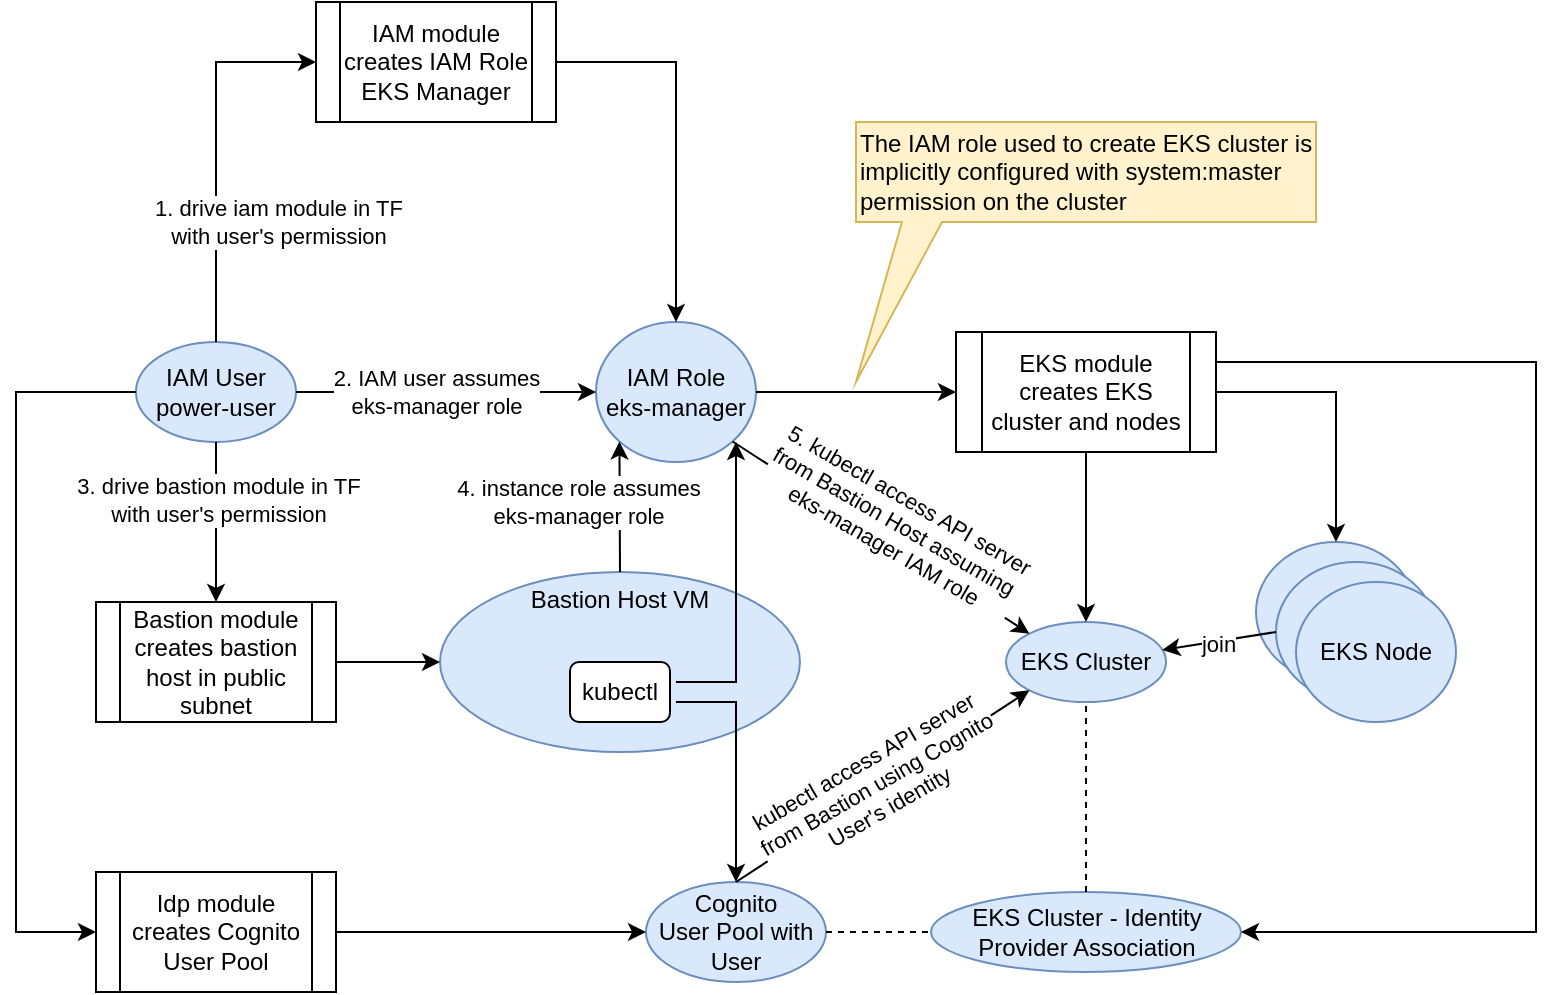 <mxfile version="24.7.5" pages="2">
  <diagram id="qEaYg0vnG1Df4BqtkmKq" name="Page-1">
    <mxGraphModel dx="941" dy="660" grid="1" gridSize="10" guides="1" tooltips="1" connect="1" arrows="1" fold="1" page="1" pageScale="1" pageWidth="850" pageHeight="1100" math="0" shadow="0">
      <root>
        <mxCell id="0" />
        <mxCell id="1" parent="0" />
        <mxCell id="S7LP_7hjKwnE1voikWmX-1" value="IAM User&lt;br&gt;power-user" style="ellipse;whiteSpace=wrap;html=1;fillColor=#dae8fc;strokeColor=#6c8ebf;" parent="1" vertex="1">
          <mxGeometry x="70" y="180" width="80" height="50" as="geometry" />
        </mxCell>
        <mxCell id="S7LP_7hjKwnE1voikWmX-2" value="IAM Role&lt;br&gt;eks-manager" style="ellipse;whiteSpace=wrap;html=1;fillColor=#dae8fc;strokeColor=#6c8ebf;" parent="1" vertex="1">
          <mxGeometry x="300" y="170" width="80" height="70" as="geometry" />
        </mxCell>
        <mxCell id="S7LP_7hjKwnE1voikWmX-3" value="IAM module creates IAM Role&lt;br&gt;EKS Manager" style="shape=process;whiteSpace=wrap;html=1;backgroundOutline=1;" parent="1" vertex="1">
          <mxGeometry x="160" y="10" width="120" height="60" as="geometry" />
        </mxCell>
        <mxCell id="S7LP_7hjKwnE1voikWmX-4" value="" style="endArrow=classic;html=1;rounded=0;exitX=0.5;exitY=0;exitDx=0;exitDy=0;entryX=0;entryY=0.5;entryDx=0;entryDy=0;" parent="1" source="S7LP_7hjKwnE1voikWmX-1" target="S7LP_7hjKwnE1voikWmX-3" edge="1">
          <mxGeometry width="50" height="50" relative="1" as="geometry">
            <mxPoint x="170" y="140" as="sourcePoint" />
            <mxPoint x="220" y="90" as="targetPoint" />
            <Array as="points">
              <mxPoint x="110" y="40" />
            </Array>
          </mxGeometry>
        </mxCell>
        <mxCell id="S7LP_7hjKwnE1voikWmX-5" value="1. drive iam module in TF&lt;br&gt;with user&#39;s permission" style="edgeLabel;html=1;align=center;verticalAlign=middle;resizable=0;points=[];" parent="S7LP_7hjKwnE1voikWmX-4" vertex="1" connectable="0">
          <mxGeometry x="-0.386" y="1" relative="1" as="geometry">
            <mxPoint x="32" y="-2" as="offset" />
          </mxGeometry>
        </mxCell>
        <mxCell id="S7LP_7hjKwnE1voikWmX-8" value="" style="endArrow=classic;html=1;rounded=0;exitX=1;exitY=0.5;exitDx=0;exitDy=0;entryX=0;entryY=0.5;entryDx=0;entryDy=0;" parent="1" source="S7LP_7hjKwnE1voikWmX-1" target="S7LP_7hjKwnE1voikWmX-2" edge="1">
          <mxGeometry width="50" height="50" relative="1" as="geometry">
            <mxPoint x="210" y="90" as="sourcePoint" />
            <mxPoint x="260" y="40" as="targetPoint" />
          </mxGeometry>
        </mxCell>
        <mxCell id="S7LP_7hjKwnE1voikWmX-9" value="2. IAM user assumes &lt;br&gt;eks-manager role" style="edgeLabel;html=1;align=center;verticalAlign=middle;resizable=0;points=[];rotation=0;" parent="S7LP_7hjKwnE1voikWmX-8" vertex="1" connectable="0">
          <mxGeometry x="-0.431" relative="1" as="geometry">
            <mxPoint x="27" as="offset" />
          </mxGeometry>
        </mxCell>
        <mxCell id="S7LP_7hjKwnE1voikWmX-11" value="EKS module creates EKS cluster and nodes" style="shape=process;whiteSpace=wrap;html=1;backgroundOutline=1;" parent="1" vertex="1">
          <mxGeometry x="480" y="175" width="130" height="60" as="geometry" />
        </mxCell>
        <mxCell id="S7LP_7hjKwnE1voikWmX-12" value="" style="endArrow=classic;html=1;rounded=0;exitX=1;exitY=0.5;exitDx=0;exitDy=0;entryX=0;entryY=0.5;entryDx=0;entryDy=0;" parent="1" source="S7LP_7hjKwnE1voikWmX-2" target="S7LP_7hjKwnE1voikWmX-11" edge="1">
          <mxGeometry width="50" height="50" relative="1" as="geometry">
            <mxPoint x="420" y="280" as="sourcePoint" />
            <mxPoint x="470" y="230" as="targetPoint" />
          </mxGeometry>
        </mxCell>
        <mxCell id="S7LP_7hjKwnE1voikWmX-13" value="EKS Cluster" style="ellipse;whiteSpace=wrap;html=1;fillColor=#dae8fc;strokeColor=#6c8ebf;" parent="1" vertex="1">
          <mxGeometry x="505" y="320" width="80" height="40" as="geometry" />
        </mxCell>
        <mxCell id="S7LP_7hjKwnE1voikWmX-14" value="EKS Node" style="ellipse;whiteSpace=wrap;html=1;fillColor=#dae8fc;strokeColor=#6c8ebf;" parent="1" vertex="1">
          <mxGeometry x="630" y="280" width="80" height="70" as="geometry" />
        </mxCell>
        <mxCell id="S7LP_7hjKwnE1voikWmX-15" value="EKS Node" style="ellipse;whiteSpace=wrap;html=1;fillColor=#dae8fc;strokeColor=#6c8ebf;" parent="1" vertex="1">
          <mxGeometry x="640" y="290" width="80" height="70" as="geometry" />
        </mxCell>
        <mxCell id="S7LP_7hjKwnE1voikWmX-16" value="EKS Node" style="ellipse;whiteSpace=wrap;html=1;fillColor=#dae8fc;strokeColor=#6c8ebf;" parent="1" vertex="1">
          <mxGeometry x="650" y="300" width="80" height="70" as="geometry" />
        </mxCell>
        <mxCell id="S7LP_7hjKwnE1voikWmX-17" value="" style="endArrow=classic;html=1;rounded=0;exitX=0;exitY=0.5;exitDx=0;exitDy=0;" parent="1" source="S7LP_7hjKwnE1voikWmX-15" target="S7LP_7hjKwnE1voikWmX-13" edge="1">
          <mxGeometry width="50" height="50" relative="1" as="geometry">
            <mxPoint x="680" y="300" as="sourcePoint" />
            <mxPoint x="730" y="250" as="targetPoint" />
          </mxGeometry>
        </mxCell>
        <mxCell id="S7LP_7hjKwnE1voikWmX-18" value="join" style="edgeLabel;html=1;align=center;verticalAlign=middle;resizable=0;points=[];" parent="S7LP_7hjKwnE1voikWmX-17" vertex="1" connectable="0">
          <mxGeometry x="0.297" y="-3" relative="1" as="geometry">
            <mxPoint x="8" y="3" as="offset" />
          </mxGeometry>
        </mxCell>
        <mxCell id="S7LP_7hjKwnE1voikWmX-19" value="" style="endArrow=classic;html=1;rounded=0;exitX=1;exitY=0.5;exitDx=0;exitDy=0;entryX=0.5;entryY=0;entryDx=0;entryDy=0;" parent="1" source="S7LP_7hjKwnE1voikWmX-11" target="S7LP_7hjKwnE1voikWmX-14" edge="1">
          <mxGeometry width="50" height="50" relative="1" as="geometry">
            <mxPoint x="680" y="340" as="sourcePoint" />
            <mxPoint x="730" y="290" as="targetPoint" />
            <Array as="points">
              <mxPoint x="670" y="205" />
            </Array>
          </mxGeometry>
        </mxCell>
        <mxCell id="S7LP_7hjKwnE1voikWmX-21" value="" style="endArrow=classic;html=1;rounded=0;exitX=0.5;exitY=1;exitDx=0;exitDy=0;entryX=0.5;entryY=0;entryDx=0;entryDy=0;" parent="1" source="S7LP_7hjKwnE1voikWmX-11" target="S7LP_7hjKwnE1voikWmX-13" edge="1">
          <mxGeometry width="50" height="50" relative="1" as="geometry">
            <mxPoint x="680" y="340" as="sourcePoint" />
            <mxPoint x="730" y="290" as="targetPoint" />
          </mxGeometry>
        </mxCell>
        <mxCell id="S7LP_7hjKwnE1voikWmX-22" value="Bastion module creates bastion host in public subnet" style="shape=process;whiteSpace=wrap;html=1;backgroundOutline=1;" parent="1" vertex="1">
          <mxGeometry x="50" y="310" width="120" height="60" as="geometry" />
        </mxCell>
        <mxCell id="S7LP_7hjKwnE1voikWmX-23" value="" style="endArrow=classic;html=1;rounded=0;exitX=0.5;exitY=1;exitDx=0;exitDy=0;entryX=0.5;entryY=0;entryDx=0;entryDy=0;" parent="1" source="S7LP_7hjKwnE1voikWmX-1" target="S7LP_7hjKwnE1voikWmX-22" edge="1">
          <mxGeometry width="50" height="50" relative="1" as="geometry">
            <mxPoint x="370" y="430" as="sourcePoint" />
            <mxPoint x="420" y="380" as="targetPoint" />
          </mxGeometry>
        </mxCell>
        <mxCell id="S7LP_7hjKwnE1voikWmX-24" value="3. drive bastion module in TF&lt;br&gt;with user&#39;s permission" style="edgeLabel;html=1;align=center;verticalAlign=middle;resizable=0;points=[];" parent="S7LP_7hjKwnE1voikWmX-23" vertex="1" connectable="0">
          <mxGeometry x="-0.288" y="1" relative="1" as="geometry">
            <mxPoint as="offset" />
          </mxGeometry>
        </mxCell>
        <mxCell id="S7LP_7hjKwnE1voikWmX-26" value="Bastion Host VM" style="ellipse;whiteSpace=wrap;html=1;verticalAlign=top;fillColor=#dae8fc;strokeColor=#6c8ebf;" parent="1" vertex="1">
          <mxGeometry x="222" y="295" width="180" height="90" as="geometry" />
        </mxCell>
        <mxCell id="S7LP_7hjKwnE1voikWmX-27" value="" style="endArrow=classic;html=1;rounded=0;exitX=1;exitY=0.5;exitDx=0;exitDy=0;entryX=0;entryY=0.5;entryDx=0;entryDy=0;" parent="1" source="S7LP_7hjKwnE1voikWmX-22" target="S7LP_7hjKwnE1voikWmX-26" edge="1">
          <mxGeometry width="50" height="50" relative="1" as="geometry">
            <mxPoint x="300" y="360" as="sourcePoint" />
            <mxPoint x="350" y="310" as="targetPoint" />
          </mxGeometry>
        </mxCell>
        <mxCell id="S7LP_7hjKwnE1voikWmX-28" value="" style="endArrow=classic;html=1;rounded=0;exitX=0.5;exitY=0;exitDx=0;exitDy=0;entryX=0;entryY=1;entryDx=0;entryDy=0;" parent="1" source="S7LP_7hjKwnE1voikWmX-26" target="S7LP_7hjKwnE1voikWmX-2" edge="1">
          <mxGeometry width="50" height="50" relative="1" as="geometry">
            <mxPoint x="300" y="360" as="sourcePoint" />
            <mxPoint x="350" y="310" as="targetPoint" />
          </mxGeometry>
        </mxCell>
        <mxCell id="S7LP_7hjKwnE1voikWmX-29" value="4. instance role assumes &lt;br&gt;eks-manager role" style="edgeLabel;html=1;align=center;verticalAlign=middle;resizable=0;points=[];rotation=0;" parent="S7LP_7hjKwnE1voikWmX-28" vertex="1" connectable="0">
          <mxGeometry x="-0.312" y="1" relative="1" as="geometry">
            <mxPoint x="-20" y="-13" as="offset" />
          </mxGeometry>
        </mxCell>
        <mxCell id="S7LP_7hjKwnE1voikWmX-30" value="" style="endArrow=classic;html=1;rounded=0;exitX=1;exitY=1;exitDx=0;exitDy=0;entryX=0;entryY=0;entryDx=0;entryDy=0;" parent="1" source="S7LP_7hjKwnE1voikWmX-2" target="S7LP_7hjKwnE1voikWmX-13" edge="1">
          <mxGeometry width="50" height="50" relative="1" as="geometry">
            <mxPoint x="300" y="350" as="sourcePoint" />
            <mxPoint x="470" y="430" as="targetPoint" />
          </mxGeometry>
        </mxCell>
        <mxCell id="S7LP_7hjKwnE1voikWmX-31" value="5. kubectl access API server&lt;br&gt;from Bastion Host assuming&amp;nbsp;&lt;br&gt;eks-manager IAM role" style="edgeLabel;html=1;align=center;verticalAlign=middle;resizable=0;points=[];rotation=30;" parent="S7LP_7hjKwnE1voikWmX-30" vertex="1" connectable="0">
          <mxGeometry x="-0.435" y="-1" relative="1" as="geometry">
            <mxPoint x="40" y="12" as="offset" />
          </mxGeometry>
        </mxCell>
        <mxCell id="S7LP_7hjKwnE1voikWmX-32" value="The IAM role used to create EKS cluster is implicitly configured with system:master permission on the cluster" style="shape=callout;whiteSpace=wrap;html=1;perimeter=calloutPerimeter;size=80;position=0.1;position2=0;base=20;align=left;fillColor=#fff2cc;strokeColor=#d6b656;" parent="1" vertex="1">
          <mxGeometry x="430" y="70" width="230" height="130" as="geometry" />
        </mxCell>
        <mxCell id="S7LP_7hjKwnE1voikWmX-33" value="" style="endArrow=classic;html=1;rounded=0;exitX=1;exitY=0.5;exitDx=0;exitDy=0;" parent="1" source="S7LP_7hjKwnE1voikWmX-3" edge="1">
          <mxGeometry width="50" height="50" relative="1" as="geometry">
            <mxPoint x="320" y="360" as="sourcePoint" />
            <mxPoint x="340" y="170" as="targetPoint" />
            <Array as="points">
              <mxPoint x="340" y="40" />
            </Array>
          </mxGeometry>
        </mxCell>
        <mxCell id="S7LP_7hjKwnE1voikWmX-34" value="Idp module creates Cognito User Pool" style="shape=process;whiteSpace=wrap;html=1;backgroundOutline=1;" parent="1" vertex="1">
          <mxGeometry x="50" y="445" width="120" height="60" as="geometry" />
        </mxCell>
        <mxCell id="S7LP_7hjKwnE1voikWmX-35" value="" style="endArrow=classic;html=1;rounded=0;exitX=0;exitY=0.5;exitDx=0;exitDy=0;entryX=0;entryY=0.5;entryDx=0;entryDy=0;" parent="1" source="S7LP_7hjKwnE1voikWmX-1" target="S7LP_7hjKwnE1voikWmX-34" edge="1">
          <mxGeometry width="50" height="50" relative="1" as="geometry">
            <mxPoint x="320" y="390" as="sourcePoint" />
            <mxPoint x="370" y="340" as="targetPoint" />
            <Array as="points">
              <mxPoint x="10" y="205" />
              <mxPoint x="10" y="475" />
            </Array>
          </mxGeometry>
        </mxCell>
        <mxCell id="S7LP_7hjKwnE1voikWmX-37" value="Cognito&lt;br&gt;User Pool with User" style="ellipse;whiteSpace=wrap;html=1;fillColor=#dae8fc;strokeColor=#6c8ebf;" parent="1" vertex="1">
          <mxGeometry x="325" y="450" width="90" height="50" as="geometry" />
        </mxCell>
        <mxCell id="S7LP_7hjKwnE1voikWmX-38" value="" style="endArrow=classic;html=1;rounded=0;exitX=1;exitY=0.5;exitDx=0;exitDy=0;entryX=0;entryY=0.5;entryDx=0;entryDy=0;" parent="1" source="S7LP_7hjKwnE1voikWmX-34" target="S7LP_7hjKwnE1voikWmX-37" edge="1">
          <mxGeometry width="50" height="50" relative="1" as="geometry">
            <mxPoint x="320" y="390" as="sourcePoint" />
            <mxPoint x="370" y="340" as="targetPoint" />
          </mxGeometry>
        </mxCell>
        <mxCell id="S7LP_7hjKwnE1voikWmX-41" value="kubectl" style="rounded=1;whiteSpace=wrap;html=1;" parent="1" vertex="1">
          <mxGeometry x="287" y="340" width="50" height="30" as="geometry" />
        </mxCell>
        <mxCell id="S7LP_7hjKwnE1voikWmX-42" value="" style="endArrow=classic;html=1;rounded=0;" parent="1" edge="1">
          <mxGeometry width="50" height="50" relative="1" as="geometry">
            <mxPoint x="340" y="350" as="sourcePoint" />
            <mxPoint x="370" y="230" as="targetPoint" />
            <Array as="points">
              <mxPoint x="370" y="350" />
            </Array>
          </mxGeometry>
        </mxCell>
        <mxCell id="S7LP_7hjKwnE1voikWmX-43" value="" style="endArrow=classic;html=1;rounded=0;entryX=0.5;entryY=0;entryDx=0;entryDy=0;" parent="1" target="S7LP_7hjKwnE1voikWmX-37" edge="1">
          <mxGeometry width="50" height="50" relative="1" as="geometry">
            <mxPoint x="340" y="360" as="sourcePoint" />
            <mxPoint x="370" y="530" as="targetPoint" />
            <Array as="points">
              <mxPoint x="370" y="360" />
            </Array>
          </mxGeometry>
        </mxCell>
        <mxCell id="S7LP_7hjKwnE1voikWmX-44" value="" style="endArrow=classic;html=1;rounded=0;exitX=0.5;exitY=0;exitDx=0;exitDy=0;entryX=0;entryY=1;entryDx=0;entryDy=0;" parent="1" source="S7LP_7hjKwnE1voikWmX-37" target="S7LP_7hjKwnE1voikWmX-13" edge="1">
          <mxGeometry width="50" height="50" relative="1" as="geometry">
            <mxPoint x="320" y="390" as="sourcePoint" />
            <mxPoint x="370" y="340" as="targetPoint" />
          </mxGeometry>
        </mxCell>
        <mxCell id="S7LP_7hjKwnE1voikWmX-45" value="kubectl access API server&lt;br&gt;from Bastion using Cognito&lt;br&gt;User&#39;s identity" style="edgeLabel;html=1;align=center;verticalAlign=middle;resizable=0;points=[];rotation=-30;" parent="S7LP_7hjKwnE1voikWmX-44" vertex="1" connectable="0">
          <mxGeometry x="-0.228" y="1" relative="1" as="geometry">
            <mxPoint x="14" y="-11" as="offset" />
          </mxGeometry>
        </mxCell>
        <mxCell id="S7LP_7hjKwnE1voikWmX-46" value="EKS Cluster - Identity Provider Association" style="ellipse;whiteSpace=wrap;html=1;fillColor=#dae8fc;strokeColor=#6c8ebf;" parent="1" vertex="1">
          <mxGeometry x="467.5" y="455" width="155" height="40" as="geometry" />
        </mxCell>
        <mxCell id="S7LP_7hjKwnE1voikWmX-47" value="" style="endArrow=classic;html=1;rounded=0;exitX=1;exitY=0.25;exitDx=0;exitDy=0;entryX=1;entryY=0.5;entryDx=0;entryDy=0;" parent="1" source="S7LP_7hjKwnE1voikWmX-11" target="S7LP_7hjKwnE1voikWmX-46" edge="1">
          <mxGeometry width="50" height="50" relative="1" as="geometry">
            <mxPoint x="320" y="350" as="sourcePoint" />
            <mxPoint x="370" y="300" as="targetPoint" />
            <Array as="points">
              <mxPoint x="770" y="190" />
              <mxPoint x="770" y="475" />
            </Array>
          </mxGeometry>
        </mxCell>
        <mxCell id="S7LP_7hjKwnE1voikWmX-48" value="" style="endArrow=none;dashed=1;html=1;rounded=0;entryX=0.5;entryY=1;entryDx=0;entryDy=0;exitX=0.5;exitY=0;exitDx=0;exitDy=0;" parent="1" source="S7LP_7hjKwnE1voikWmX-46" target="S7LP_7hjKwnE1voikWmX-13" edge="1">
          <mxGeometry width="50" height="50" relative="1" as="geometry">
            <mxPoint x="320" y="350" as="sourcePoint" />
            <mxPoint x="370" y="300" as="targetPoint" />
          </mxGeometry>
        </mxCell>
        <mxCell id="S7LP_7hjKwnE1voikWmX-49" value="" style="endArrow=none;dashed=1;html=1;rounded=0;exitX=1;exitY=0.5;exitDx=0;exitDy=0;entryX=0;entryY=0.5;entryDx=0;entryDy=0;" parent="1" source="S7LP_7hjKwnE1voikWmX-37" target="S7LP_7hjKwnE1voikWmX-46" edge="1">
          <mxGeometry width="50" height="50" relative="1" as="geometry">
            <mxPoint x="320" y="350" as="sourcePoint" />
            <mxPoint x="370" y="300" as="targetPoint" />
          </mxGeometry>
        </mxCell>
      </root>
    </mxGraphModel>
  </diagram>
  <diagram id="roaL1yHawqUX9OIW1c_1" name="Page-2">
    <mxGraphModel dx="1881" dy="1320" grid="1" gridSize="10" guides="1" tooltips="1" connect="1" arrows="1" fold="1" page="1" pageScale="1" pageWidth="850" pageHeight="1100" math="0" shadow="0">
      <root>
        <mxCell id="0" />
        <mxCell id="1" parent="0" />
        <mxCell id="a4WXhvGr7TNpaGRsSG5m-40" value="" style="rounded=0;whiteSpace=wrap;html=1;" vertex="1" parent="1">
          <mxGeometry x="30" y="30" width="700" height="580" as="geometry" />
        </mxCell>
        <mxCell id="a4WXhvGr7TNpaGRsSG5m-1" value="PowerUser Identity&lt;div&gt;Terraform Execution Role&lt;/div&gt;" style="outlineConnect=0;dashed=0;verticalLabelPosition=middle;verticalAlign=middle;align=left;html=1;shape=mxgraph.aws3.iam;fillColor=#759C3E;gradientColor=none;labelPosition=right;" vertex="1" parent="1">
          <mxGeometry x="310" y="40" width="38" height="60" as="geometry" />
        </mxCell>
        <mxCell id="a4WXhvGr7TNpaGRsSG5m-2" value="" style="endArrow=classic;html=1;rounded=0;" edge="1" parent="1" source="a4WXhvGr7TNpaGRsSG5m-1" target="a4WXhvGr7TNpaGRsSG5m-11">
          <mxGeometry width="50" height="50" relative="1" as="geometry">
            <mxPoint x="310" y="250" as="sourcePoint" />
            <mxPoint x="360" y="200" as="targetPoint" />
            <Array as="points">
              <mxPoint x="330" y="160" />
            </Array>
          </mxGeometry>
        </mxCell>
        <mxCell id="a4WXhvGr7TNpaGRsSG5m-3" value="create" style="edgeLabel;html=1;align=center;verticalAlign=middle;resizable=0;points=[];" vertex="1" connectable="0" parent="a4WXhvGr7TNpaGRsSG5m-2">
          <mxGeometry x="-0.276" y="-1" relative="1" as="geometry">
            <mxPoint x="-36" y="-9" as="offset" />
          </mxGeometry>
        </mxCell>
        <mxCell id="a4WXhvGr7TNpaGRsSG5m-4" value="bastion-instance-role" style="sketch=0;outlineConnect=0;fontColor=#232F3E;gradientColor=none;fillColor=#DD344C;strokeColor=none;dashed=0;verticalLabelPosition=middle;verticalAlign=middle;align=left;html=1;fontSize=12;fontStyle=0;aspect=fixed;pointerEvents=1;shape=mxgraph.aws4.role;labelPosition=right;" vertex="1" parent="1">
          <mxGeometry x="425" y="200" width="53.18" height="30" as="geometry" />
        </mxCell>
        <mxCell id="a4WXhvGr7TNpaGRsSG5m-5" value="eks-manager-role" style="sketch=0;outlineConnect=0;fontColor=#232F3E;gradientColor=none;fillColor=#DD344C;strokeColor=none;dashed=0;verticalLabelPosition=top;verticalAlign=bottom;align=left;html=1;fontSize=12;fontStyle=0;aspect=fixed;pointerEvents=1;shape=mxgraph.aws4.role;labelPosition=right;" vertex="1" parent="1">
          <mxGeometry x="423.41" y="274" width="53.18" height="30" as="geometry" />
        </mxCell>
        <mxCell id="a4WXhvGr7TNpaGRsSG5m-6" value="&lt;div&gt;(service-linked)&lt;/div&gt;eks-cluster-role" style="sketch=0;outlineConnect=0;fontColor=#232F3E;gradientColor=none;fillColor=#DD344C;strokeColor=none;dashed=0;verticalLabelPosition=middle;verticalAlign=middle;align=left;html=1;fontSize=12;fontStyle=0;aspect=fixed;pointerEvents=1;shape=mxgraph.aws4.role;labelPosition=right;" vertex="1" parent="1">
          <mxGeometry x="550" y="336" width="53.18" height="30" as="geometry" />
        </mxCell>
        <mxCell id="a4WXhvGr7TNpaGRsSG5m-7" value="eks-node-role" style="sketch=0;outlineConnect=0;fontColor=#232F3E;gradientColor=none;fillColor=#DD344C;strokeColor=none;dashed=0;verticalLabelPosition=middle;verticalAlign=middle;align=left;html=1;fontSize=12;fontStyle=0;aspect=fixed;pointerEvents=1;shape=mxgraph.aws4.role;labelPosition=right;" vertex="1" parent="1">
          <mxGeometry x="532.41" y="570" width="53.18" height="30" as="geometry" />
        </mxCell>
        <mxCell id="a4WXhvGr7TNpaGRsSG5m-8" value="Bastion Host" style="outlineConnect=0;dashed=0;verticalLabelPosition=middle;verticalAlign=middle;align=left;html=1;shape=mxgraph.aws3.ec2;fillColor=#F58534;gradientColor=none;labelPosition=right;" vertex="1" parent="1">
          <mxGeometry x="430.34" y="120" width="42.5" height="43" as="geometry" />
        </mxCell>
        <mxCell id="a4WXhvGr7TNpaGRsSG5m-9" value="EKS Cluster" style="sketch=0;points=[[0,0,0],[0.25,0,0],[0.5,0,0],[0.75,0,0],[1,0,0],[0,1,0],[0.25,1,0],[0.5,1,0],[0.75,1,0],[1,1,0],[0,0.25,0],[0,0.5,0],[0,0.75,0],[1,0.25,0],[1,0.5,0],[1,0.75,0]];outlineConnect=0;fontColor=#232F3E;fillColor=#ED7100;strokeColor=#ffffff;dashed=0;verticalLabelPosition=bottom;verticalAlign=top;align=left;html=1;fontSize=12;fontStyle=0;aspect=fixed;shape=mxgraph.aws4.resourceIcon;resIcon=mxgraph.aws4.eks;labelPosition=right;" vertex="1" parent="1">
          <mxGeometry x="556.59" y="400" width="40" height="40" as="geometry" />
        </mxCell>
        <mxCell id="a4WXhvGr7TNpaGRsSG5m-10" value="EKS Nodes" style="sketch=0;outlineConnect=0;fontColor=#232F3E;gradientColor=none;fillColor=#ED7100;strokeColor=none;dashed=0;verticalLabelPosition=middle;verticalAlign=middle;align=left;html=1;fontSize=12;fontStyle=0;aspect=fixed;pointerEvents=1;shape=mxgraph.aws4.auto_scaling2;labelPosition=right;" vertex="1" parent="1">
          <mxGeometry x="535" y="480" width="48" height="48" as="geometry" />
        </mxCell>
        <mxCell id="a4WXhvGr7TNpaGRsSG5m-11" value="Network Infrastructure" style="outlineConnect=0;dashed=0;verticalLabelPosition=middle;verticalAlign=middle;align=right;html=1;shape=mxgraph.aws3.virtual_private_cloud;fillColor=#F58534;gradientColor=none;labelPosition=left;" vertex="1" parent="1">
          <mxGeometry x="160" y="143" width="54.66" height="34" as="geometry" />
        </mxCell>
        <mxCell id="a4WXhvGr7TNpaGRsSG5m-12" value="User Pool" style="sketch=0;points=[[0,0,0],[0.25,0,0],[0.5,0,0],[0.75,0,0],[1,0,0],[0,1,0],[0.25,1,0],[0.5,1,0],[0.75,1,0],[1,1,0],[0,0.25,0],[0,0.5,0],[0,0.75,0],[1,0.25,0],[1,0.5,0],[1,0.75,0]];outlineConnect=0;fontColor=#232F3E;fillColor=#DD344C;strokeColor=#ffffff;dashed=0;verticalLabelPosition=middle;verticalAlign=middle;align=right;html=1;fontSize=12;fontStyle=0;aspect=fixed;shape=mxgraph.aws4.resourceIcon;resIcon=mxgraph.aws4.cognito;labelPosition=left;" vertex="1" parent="1">
          <mxGeometry x="166.25" y="190" width="40" height="40" as="geometry" />
        </mxCell>
        <mxCell id="a4WXhvGr7TNpaGRsSG5m-13" value="" style="endArrow=classic;html=1;rounded=0;" edge="1" parent="1" source="a4WXhvGr7TNpaGRsSG5m-1" target="a4WXhvGr7TNpaGRsSG5m-12">
          <mxGeometry width="50" height="50" relative="1" as="geometry">
            <mxPoint x="430" y="100" as="sourcePoint" />
            <mxPoint x="480" y="50" as="targetPoint" />
            <Array as="points">
              <mxPoint x="329" y="210" />
            </Array>
          </mxGeometry>
        </mxCell>
        <mxCell id="a4WXhvGr7TNpaGRsSG5m-14" value="create" style="edgeLabel;html=1;align=center;verticalAlign=middle;resizable=0;points=[];" vertex="1" connectable="0" parent="a4WXhvGr7TNpaGRsSG5m-13">
          <mxGeometry x="0.192" relative="1" as="geometry">
            <mxPoint x="-20" y="-10" as="offset" />
          </mxGeometry>
        </mxCell>
        <mxCell id="a4WXhvGr7TNpaGRsSG5m-15" value="" style="endArrow=classic;html=1;rounded=0;entryX=0;entryY=0.5;entryDx=0;entryDy=0;entryPerimeter=0;" edge="1" parent="1" source="a4WXhvGr7TNpaGRsSG5m-1" target="a4WXhvGr7TNpaGRsSG5m-8">
          <mxGeometry width="50" height="50" relative="1" as="geometry">
            <mxPoint x="430" y="100" as="sourcePoint" />
            <mxPoint x="480" y="50" as="targetPoint" />
            <Array as="points">
              <mxPoint x="330" y="140" />
            </Array>
          </mxGeometry>
        </mxCell>
        <mxCell id="a4WXhvGr7TNpaGRsSG5m-16" value="create" style="edgeLabel;html=1;align=center;verticalAlign=middle;resizable=0;points=[];" vertex="1" connectable="0" parent="a4WXhvGr7TNpaGRsSG5m-15">
          <mxGeometry x="0.518" relative="1" as="geometry">
            <mxPoint x="-17" y="-11" as="offset" />
          </mxGeometry>
        </mxCell>
        <mxCell id="a4WXhvGr7TNpaGRsSG5m-17" value="" style="endArrow=classic;html=1;rounded=0;exitX=0.5;exitY=1;exitDx=0;exitDy=0;exitPerimeter=0;" edge="1" parent="1" source="a4WXhvGr7TNpaGRsSG5m-1" target="a4WXhvGr7TNpaGRsSG5m-4">
          <mxGeometry width="50" height="50" relative="1" as="geometry">
            <mxPoint x="430" y="120" as="sourcePoint" />
            <mxPoint x="480" y="70" as="targetPoint" />
            <Array as="points">
              <mxPoint x="330" y="215" />
            </Array>
          </mxGeometry>
        </mxCell>
        <mxCell id="a4WXhvGr7TNpaGRsSG5m-18" value="create" style="edgeLabel;html=1;align=center;verticalAlign=middle;resizable=0;points=[];" vertex="1" connectable="0" parent="a4WXhvGr7TNpaGRsSG5m-17">
          <mxGeometry x="0.61" y="-1" relative="1" as="geometry">
            <mxPoint x="-4" y="-16" as="offset" />
          </mxGeometry>
        </mxCell>
        <mxCell id="a4WXhvGr7TNpaGRsSG5m-19" value="" style="endArrow=classic;html=1;rounded=0;" edge="1" parent="1" source="a4WXhvGr7TNpaGRsSG5m-1" target="a4WXhvGr7TNpaGRsSG5m-5">
          <mxGeometry width="50" height="50" relative="1" as="geometry">
            <mxPoint x="430" y="110" as="sourcePoint" />
            <mxPoint x="480" y="60" as="targetPoint" />
            <Array as="points">
              <mxPoint x="330" y="290" />
            </Array>
          </mxGeometry>
        </mxCell>
        <mxCell id="a4WXhvGr7TNpaGRsSG5m-20" value="create" style="edgeLabel;html=1;align=center;verticalAlign=middle;resizable=0;points=[];" vertex="1" connectable="0" parent="a4WXhvGr7TNpaGRsSG5m-19">
          <mxGeometry x="0.705" relative="1" as="geometry">
            <mxPoint x="-2" y="-10" as="offset" />
          </mxGeometry>
        </mxCell>
        <mxCell id="a4WXhvGr7TNpaGRsSG5m-21" value="" style="endArrow=classic;html=1;rounded=0;" edge="1" parent="1" source="a4WXhvGr7TNpaGRsSG5m-5" target="a4WXhvGr7TNpaGRsSG5m-6">
          <mxGeometry width="50" height="50" relative="1" as="geometry">
            <mxPoint x="510" y="430" as="sourcePoint" />
            <mxPoint x="560" y="380" as="targetPoint" />
            <Array as="points">
              <mxPoint x="450" y="350" />
            </Array>
          </mxGeometry>
        </mxCell>
        <mxCell id="a4WXhvGr7TNpaGRsSG5m-22" value="create" style="edgeLabel;html=1;align=center;verticalAlign=middle;resizable=0;points=[];" vertex="1" connectable="0" parent="a4WXhvGr7TNpaGRsSG5m-21">
          <mxGeometry x="0.147" relative="1" as="geometry">
            <mxPoint x="10" y="1" as="offset" />
          </mxGeometry>
        </mxCell>
        <mxCell id="a4WXhvGr7TNpaGRsSG5m-23" value="" style="endArrow=classic;html=1;rounded=0;" edge="1" parent="1" source="a4WXhvGr7TNpaGRsSG5m-5" target="a4WXhvGr7TNpaGRsSG5m-9">
          <mxGeometry width="50" height="50" relative="1" as="geometry">
            <mxPoint x="510" y="330" as="sourcePoint" />
            <mxPoint x="560" y="280" as="targetPoint" />
            <Array as="points">
              <mxPoint x="450" y="420" />
            </Array>
          </mxGeometry>
        </mxCell>
        <mxCell id="a4WXhvGr7TNpaGRsSG5m-24" value="create" style="edgeLabel;html=1;align=center;verticalAlign=middle;resizable=0;points=[];" vertex="1" connectable="0" parent="a4WXhvGr7TNpaGRsSG5m-23">
          <mxGeometry x="0.325" y="1" relative="1" as="geometry">
            <mxPoint x="16" y="1" as="offset" />
          </mxGeometry>
        </mxCell>
        <mxCell id="a4WXhvGr7TNpaGRsSG5m-25" value="" style="endArrow=classic;html=1;rounded=0;" edge="1" parent="1" source="a4WXhvGr7TNpaGRsSG5m-5" target="a4WXhvGr7TNpaGRsSG5m-7">
          <mxGeometry width="50" height="50" relative="1" as="geometry">
            <mxPoint x="550" y="410" as="sourcePoint" />
            <mxPoint x="600" y="360" as="targetPoint" />
            <Array as="points">
              <mxPoint x="450" y="585" />
            </Array>
          </mxGeometry>
        </mxCell>
        <mxCell id="a4WXhvGr7TNpaGRsSG5m-26" value="create" style="edgeLabel;html=1;align=center;verticalAlign=middle;resizable=0;points=[];" vertex="1" connectable="0" parent="a4WXhvGr7TNpaGRsSG5m-25">
          <mxGeometry x="0.59" y="1" relative="1" as="geometry">
            <mxPoint x="21" y="1" as="offset" />
          </mxGeometry>
        </mxCell>
        <mxCell id="a4WXhvGr7TNpaGRsSG5m-27" value="" style="endArrow=classic;html=1;rounded=0;" edge="1" parent="1" source="a4WXhvGr7TNpaGRsSG5m-5" target="a4WXhvGr7TNpaGRsSG5m-10">
          <mxGeometry width="50" height="50" relative="1" as="geometry">
            <mxPoint x="550" y="410" as="sourcePoint" />
            <mxPoint x="600" y="360" as="targetPoint" />
            <Array as="points">
              <mxPoint x="450" y="504" />
            </Array>
          </mxGeometry>
        </mxCell>
        <mxCell id="a4WXhvGr7TNpaGRsSG5m-28" value="create" style="edgeLabel;html=1;align=center;verticalAlign=middle;resizable=0;points=[];" vertex="1" connectable="0" parent="a4WXhvGr7TNpaGRsSG5m-27">
          <mxGeometry x="0.642" y="2" relative="1" as="geometry">
            <mxPoint x="2" y="2" as="offset" />
          </mxGeometry>
        </mxCell>
        <mxCell id="a4WXhvGr7TNpaGRsSG5m-29" value="" style="endArrow=classic;html=1;rounded=0;" edge="1" parent="1" source="a4WXhvGr7TNpaGRsSG5m-9" target="a4WXhvGr7TNpaGRsSG5m-6">
          <mxGeometry width="50" height="50" relative="1" as="geometry">
            <mxPoint x="630" y="420" as="sourcePoint" />
            <mxPoint x="680" y="370" as="targetPoint" />
          </mxGeometry>
        </mxCell>
        <mxCell id="a4WXhvGr7TNpaGRsSG5m-30" value="assume" style="edgeLabel;html=1;align=center;verticalAlign=middle;resizable=0;points=[];" vertex="1" connectable="0" parent="a4WXhvGr7TNpaGRsSG5m-29">
          <mxGeometry x="0.024" relative="1" as="geometry">
            <mxPoint as="offset" />
          </mxGeometry>
        </mxCell>
        <mxCell id="a4WXhvGr7TNpaGRsSG5m-31" value="" style="endArrow=classic;html=1;rounded=0;" edge="1" parent="1" source="a4WXhvGr7TNpaGRsSG5m-8" target="a4WXhvGr7TNpaGRsSG5m-4">
          <mxGeometry width="50" height="50" relative="1" as="geometry">
            <mxPoint x="630" y="230" as="sourcePoint" />
            <mxPoint x="680" y="180" as="targetPoint" />
          </mxGeometry>
        </mxCell>
        <mxCell id="a4WXhvGr7TNpaGRsSG5m-32" value="instance profile" style="edgeLabel;html=1;align=center;verticalAlign=middle;resizable=0;points=[];" vertex="1" connectable="0" parent="a4WXhvGr7TNpaGRsSG5m-31">
          <mxGeometry x="-0.28" relative="1" as="geometry">
            <mxPoint as="offset" />
          </mxGeometry>
        </mxCell>
        <mxCell id="a4WXhvGr7TNpaGRsSG5m-33" value="" style="endArrow=classic;html=1;rounded=0;" edge="1" parent="1" source="a4WXhvGr7TNpaGRsSG5m-10" target="a4WXhvGr7TNpaGRsSG5m-7">
          <mxGeometry width="50" height="50" relative="1" as="geometry">
            <mxPoint x="633.41" y="460" as="sourcePoint" />
            <mxPoint x="683.41" y="410" as="targetPoint" />
          </mxGeometry>
        </mxCell>
        <mxCell id="a4WXhvGr7TNpaGRsSG5m-34" value="instance profile" style="edgeLabel;html=1;align=center;verticalAlign=middle;resizable=0;points=[];" vertex="1" connectable="0" parent="a4WXhvGr7TNpaGRsSG5m-33">
          <mxGeometry x="-0.031" relative="1" as="geometry">
            <mxPoint as="offset" />
          </mxGeometry>
        </mxCell>
        <mxCell id="a4WXhvGr7TNpaGRsSG5m-35" value="" style="endArrow=classic;html=1;rounded=0;dashed=1;" edge="1" parent="1" source="a4WXhvGr7TNpaGRsSG5m-5" target="a4WXhvGr7TNpaGRsSG5m-9">
          <mxGeometry width="50" height="50" relative="1" as="geometry">
            <mxPoint x="630" y="420" as="sourcePoint" />
            <mxPoint x="680" y="370" as="targetPoint" />
            <Array as="points">
              <mxPoint x="700" y="290" />
              <mxPoint x="700" y="420" />
            </Array>
          </mxGeometry>
        </mxCell>
        <mxCell id="a4WXhvGr7TNpaGRsSG5m-36" value="implicit mapping to systems:masters" style="edgeLabel;html=1;align=center;verticalAlign=middle;resizable=0;points=[];" vertex="1" connectable="0" parent="a4WXhvGr7TNpaGRsSG5m-35">
          <mxGeometry x="-0.411" y="1" relative="1" as="geometry">
            <mxPoint x="-21" as="offset" />
          </mxGeometry>
        </mxCell>
        <mxCell id="a4WXhvGr7TNpaGRsSG5m-37" value="" style="endArrow=classic;html=1;rounded=0;entryX=0.5;entryY=1;entryDx=0;entryDy=0;entryPerimeter=0;dashed=1;" edge="1" parent="1" source="a4WXhvGr7TNpaGRsSG5m-10" target="a4WXhvGr7TNpaGRsSG5m-9">
          <mxGeometry width="50" height="50" relative="1" as="geometry">
            <mxPoint x="630" y="510" as="sourcePoint" />
            <mxPoint x="680" y="460" as="targetPoint" />
          </mxGeometry>
        </mxCell>
        <mxCell id="a4WXhvGr7TNpaGRsSG5m-38" value="join" style="edgeLabel;html=1;align=center;verticalAlign=middle;resizable=0;points=[];" vertex="1" connectable="0" parent="a4WXhvGr7TNpaGRsSG5m-37">
          <mxGeometry x="0.029" y="-1" relative="1" as="geometry">
            <mxPoint x="-13" as="offset" />
          </mxGeometry>
        </mxCell>
        <mxCell id="a4WXhvGr7TNpaGRsSG5m-39" value="AWS Console Role" style="sketch=0;outlineConnect=0;fontColor=#232F3E;gradientColor=none;fillColor=#DD344C;strokeColor=none;dashed=0;verticalLabelPosition=bottom;verticalAlign=top;align=center;html=1;fontSize=12;fontStyle=0;aspect=fixed;pointerEvents=1;shape=mxgraph.aws4.role;" vertex="1" parent="1">
          <mxGeometry x="252" y="350" width="48" height="27.08" as="geometry" />
        </mxCell>
      </root>
    </mxGraphModel>
  </diagram>
</mxfile>
